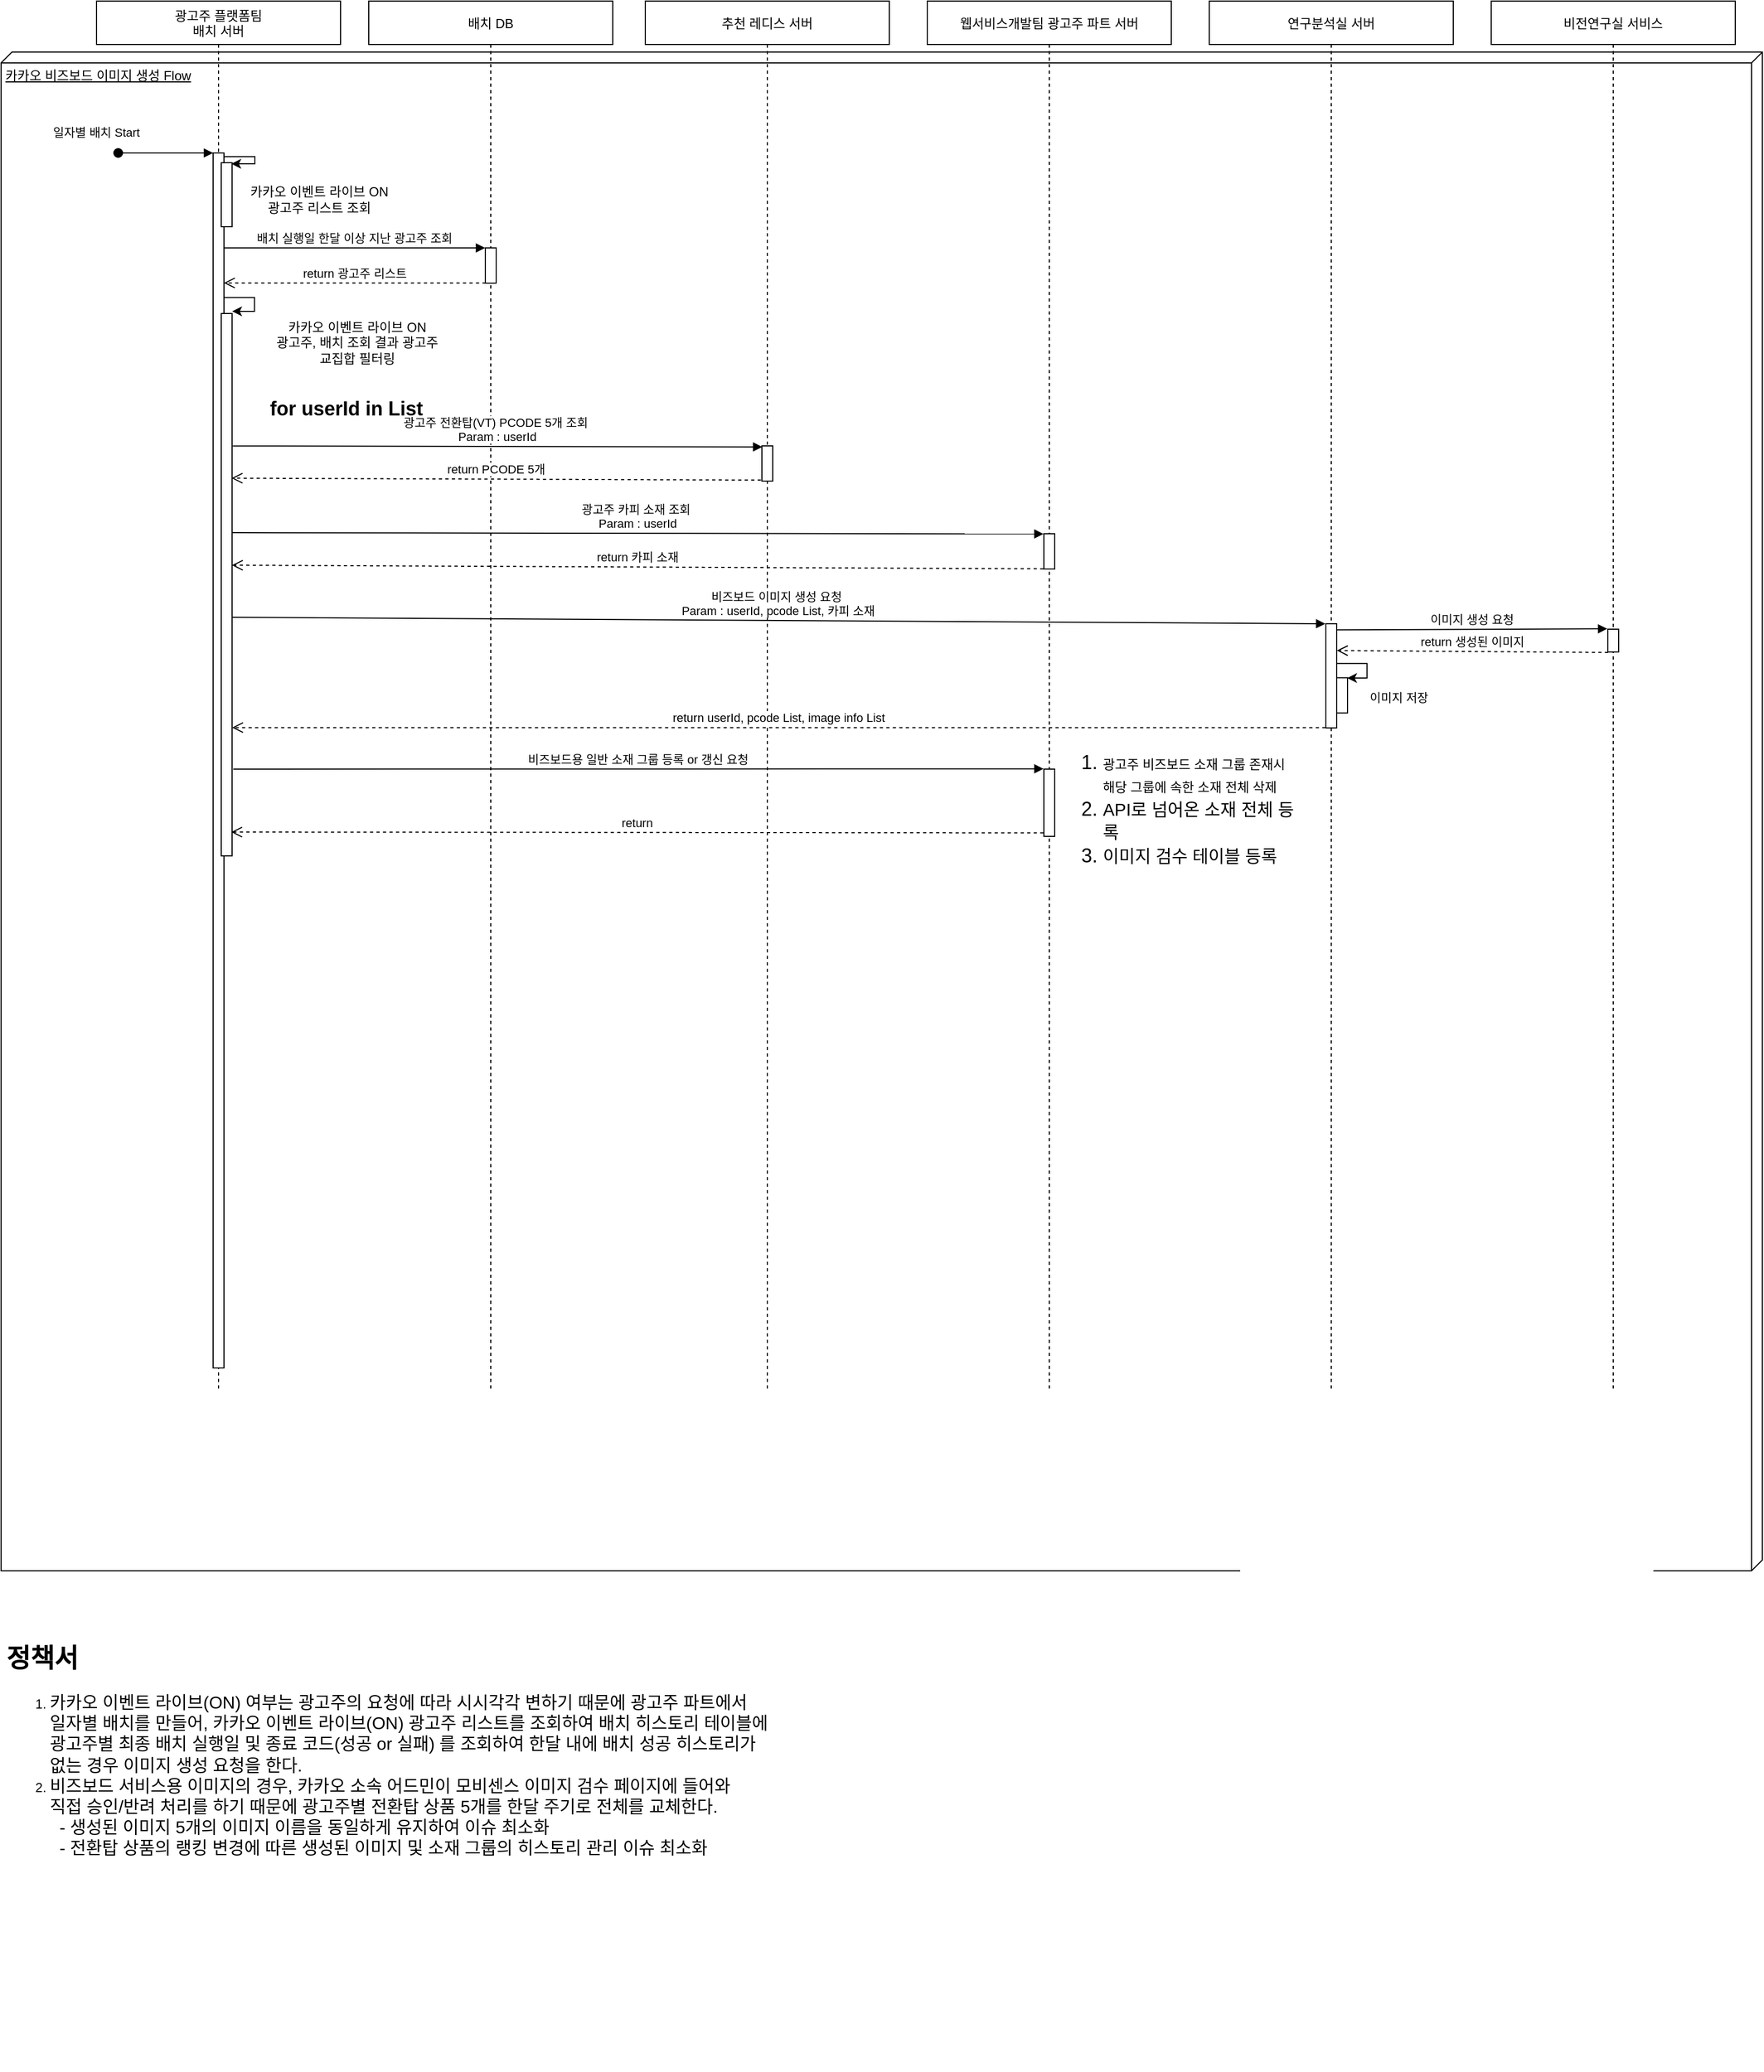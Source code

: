 <mxfile version="20.1.1" type="github">
  <diagram id="kgpKYQtTHZ0yAKxKKP6v" name="Page-1">
    <mxGraphModel dx="1511" dy="693" grid="1" gridSize="10" guides="1" tooltips="1" connect="1" arrows="1" fold="1" page="1" pageScale="1" pageWidth="850" pageHeight="1100" math="0" shadow="0">
      <root>
        <mxCell id="0" />
        <mxCell id="1" parent="0" />
        <mxCell id="wjSkXyHSexyZW-pBmQX7-2" value="카카오 비즈보드 이미지 생성 Flow" style="verticalAlign=top;align=left;spacingTop=8;spacingLeft=2;spacingRight=12;shape=cube;size=10;direction=south;fontStyle=4;html=1;" parent="1" vertex="1">
          <mxGeometry x="86" y="149" width="1624" height="1400" as="geometry" />
        </mxCell>
        <mxCell id="wjSkXyHSexyZW-pBmQX7-20" value="광고주 플랫폼팀&#xa;배치 서버" style="shape=umlLifeline;perimeter=lifelinePerimeter;container=1;collapsible=0;recursiveResize=0;rounded=0;shadow=0;strokeWidth=1;" parent="1" vertex="1">
          <mxGeometry x="174" y="102" width="225" height="1280" as="geometry" />
        </mxCell>
        <mxCell id="wjSkXyHSexyZW-pBmQX7-4" value="" style="points=[];perimeter=orthogonalPerimeter;rounded=0;shadow=0;strokeWidth=1;" parent="1" vertex="1">
          <mxGeometry x="281.5" y="242" width="10" height="1120" as="geometry" />
        </mxCell>
        <mxCell id="wjSkXyHSexyZW-pBmQX7-5" value="일자별 배치 Start" style="verticalAlign=bottom;startArrow=oval;endArrow=block;startSize=8;shadow=0;strokeWidth=1;" parent="1" target="wjSkXyHSexyZW-pBmQX7-4" edge="1">
          <mxGeometry x="-1" y="22" relative="1" as="geometry">
            <mxPoint x="194" y="242" as="sourcePoint" />
            <mxPoint x="-20" y="12" as="offset" />
          </mxGeometry>
        </mxCell>
        <mxCell id="wjSkXyHSexyZW-pBmQX7-6" value="" style="points=[];perimeter=orthogonalPerimeter;rounded=0;shadow=0;strokeWidth=1;" parent="1" vertex="1">
          <mxGeometry x="289" y="251" width="10" height="59" as="geometry" />
        </mxCell>
        <mxCell id="wjSkXyHSexyZW-pBmQX7-19" value="" style="edgeStyle=elbowEdgeStyle;elbow=horizontal;endArrow=classic;html=1;rounded=0;exitX=1.032;exitY=0.003;exitDx=0;exitDy=0;exitPerimeter=0;entryX=0.93;entryY=0.017;entryDx=0;entryDy=0;entryPerimeter=0;" parent="1" source="wjSkXyHSexyZW-pBmQX7-4" target="wjSkXyHSexyZW-pBmQX7-6" edge="1">
          <mxGeometry width="50" height="50" relative="1" as="geometry">
            <mxPoint x="291.23" y="252.36" as="sourcePoint" />
            <mxPoint x="301" y="272.802" as="targetPoint" />
            <Array as="points">
              <mxPoint x="320" y="250" />
              <mxPoint x="310" y="250" />
            </Array>
          </mxGeometry>
        </mxCell>
        <mxCell id="wjSkXyHSexyZW-pBmQX7-10" value="배치 DB" style="shape=umlLifeline;perimeter=lifelinePerimeter;container=1;collapsible=0;recursiveResize=0;rounded=0;shadow=0;strokeWidth=1;" parent="1" vertex="1">
          <mxGeometry x="425" y="102" width="225" height="1280" as="geometry" />
        </mxCell>
        <mxCell id="wjSkXyHSexyZW-pBmQX7-12" value="" style="points=[];perimeter=orthogonalPerimeter;rounded=0;shadow=0;strokeWidth=1;" parent="wjSkXyHSexyZW-pBmQX7-10" vertex="1">
          <mxGeometry x="107.5" y="227.5" width="10" height="32.5" as="geometry" />
        </mxCell>
        <mxCell id="wjSkXyHSexyZW-pBmQX7-26" value="카카오 이벤트 라이브 ON &lt;br&gt;광고주 리스트 조회" style="text;html=1;strokeColor=none;fillColor=none;align=center;verticalAlign=middle;whiteSpace=wrap;rounded=0;" parent="1" vertex="1">
          <mxGeometry x="299" y="270" width="161" height="30" as="geometry" />
        </mxCell>
        <mxCell id="wjSkXyHSexyZW-pBmQX7-13" value="배치 실행일 한달 이상 지난 광고주 조회" style="verticalAlign=bottom;endArrow=block;shadow=0;strokeWidth=1;entryX=-0.017;entryY=0.001;entryDx=0;entryDy=0;entryPerimeter=0;" parent="1" source="wjSkXyHSexyZW-pBmQX7-4" target="wjSkXyHSexyZW-pBmQX7-12" edge="1">
          <mxGeometry relative="1" as="geometry">
            <mxPoint x="712.5" y="372" as="sourcePoint" />
            <mxPoint x="530" y="370" as="targetPoint" />
          </mxGeometry>
        </mxCell>
        <mxCell id="wjSkXyHSexyZW-pBmQX7-27" value="return 광고주 리스트" style="verticalAlign=bottom;endArrow=open;dashed=1;endSize=8;shadow=0;strokeWidth=1;exitX=0.031;exitY=0.998;exitDx=0;exitDy=0;exitPerimeter=0;entryX=0.994;entryY=0.107;entryDx=0;entryDy=0;entryPerimeter=0;" parent="1" target="wjSkXyHSexyZW-pBmQX7-4" edge="1">
          <mxGeometry relative="1" as="geometry">
            <mxPoint x="292.0" y="360.72" as="targetPoint" />
            <mxPoint x="532.81" y="361.935" as="sourcePoint" />
          </mxGeometry>
        </mxCell>
        <mxCell id="wjSkXyHSexyZW-pBmQX7-28" value="" style="points=[];perimeter=orthogonalPerimeter;rounded=0;shadow=0;strokeWidth=1;" parent="1" vertex="1">
          <mxGeometry x="289" y="390" width="10" height="500" as="geometry" />
        </mxCell>
        <mxCell id="wjSkXyHSexyZW-pBmQX7-29" value="" style="edgeStyle=elbowEdgeStyle;elbow=horizontal;endArrow=classic;html=1;rounded=0;exitX=1.025;exitY=0.119;exitDx=0;exitDy=0;exitPerimeter=0;entryX=1.01;entryY=-0.004;entryDx=0;entryDy=0;entryPerimeter=0;" parent="1" source="wjSkXyHSexyZW-pBmQX7-4" target="wjSkXyHSexyZW-pBmQX7-28" edge="1">
          <mxGeometry width="50" height="50" relative="1" as="geometry">
            <mxPoint x="291.5" y="375.56" as="sourcePoint" />
            <mxPoint x="300.18" y="390" as="targetPoint" />
            <Array as="points">
              <mxPoint x="319.68" y="380.2" />
              <mxPoint x="309.68" y="380.2" />
            </Array>
          </mxGeometry>
        </mxCell>
        <mxCell id="wjSkXyHSexyZW-pBmQX7-30" value="카카오 이벤트 라이브 ON &lt;br&gt;광고주, 배치 조회 결과 광고주&lt;br&gt;교집합 필터링" style="text;html=1;strokeColor=none;fillColor=none;align=center;verticalAlign=middle;whiteSpace=wrap;rounded=0;" parent="1" vertex="1">
          <mxGeometry x="299" y="402" width="231" height="30" as="geometry" />
        </mxCell>
        <mxCell id="wjSkXyHSexyZW-pBmQX7-31" value="추천 레디스 서버" style="shape=umlLifeline;perimeter=lifelinePerimeter;container=1;collapsible=0;recursiveResize=0;rounded=0;shadow=0;strokeWidth=1;" parent="1" vertex="1">
          <mxGeometry x="680" y="102" width="225" height="1280" as="geometry" />
        </mxCell>
        <mxCell id="wjSkXyHSexyZW-pBmQX7-36" value="" style="points=[];perimeter=orthogonalPerimeter;rounded=0;shadow=0;strokeWidth=1;" parent="wjSkXyHSexyZW-pBmQX7-31" vertex="1">
          <mxGeometry x="107.5" y="410" width="10" height="32.5" as="geometry" />
        </mxCell>
        <mxCell id="wjSkXyHSexyZW-pBmQX7-37" value="광고주 전환탑(VT) PCODE 5개 조회 &#xa;Param : userId" style="verticalAlign=bottom;endArrow=block;shadow=0;strokeWidth=1;entryX=0.038;entryY=0.031;entryDx=0;entryDy=0;entryPerimeter=0;exitX=1.067;exitY=0.456;exitDx=0;exitDy=0;exitPerimeter=0;" parent="1" target="wjSkXyHSexyZW-pBmQX7-36" edge="1">
          <mxGeometry relative="1" as="geometry">
            <mxPoint x="299.67" y="512.08" as="sourcePoint" />
            <mxPoint x="786.89" y="521.675" as="targetPoint" />
          </mxGeometry>
        </mxCell>
        <mxCell id="wjSkXyHSexyZW-pBmQX7-38" value="return PCODE 5개" style="verticalAlign=bottom;endArrow=open;dashed=1;endSize=8;shadow=0;strokeWidth=1;exitX=-0.089;exitY=0.971;exitDx=0;exitDy=0;exitPerimeter=0;entryX=0.952;entryY=0.621;entryDx=0;entryDy=0;entryPerimeter=0;" parent="1" source="wjSkXyHSexyZW-pBmQX7-36" edge="1">
          <mxGeometry relative="1" as="geometry">
            <mxPoint x="298.52" y="541.78" as="targetPoint" />
            <mxPoint x="731.37" y="550.095" as="sourcePoint" />
          </mxGeometry>
        </mxCell>
        <mxCell id="wjSkXyHSexyZW-pBmQX7-39" value="웹서비스개발팀 광고주 파트 서버" style="shape=umlLifeline;perimeter=lifelinePerimeter;container=1;collapsible=0;recursiveResize=0;rounded=0;shadow=0;strokeWidth=1;" parent="1" vertex="1">
          <mxGeometry x="940" y="102" width="225" height="1280" as="geometry" />
        </mxCell>
        <mxCell id="wjSkXyHSexyZW-pBmQX7-40" value="" style="points=[];perimeter=orthogonalPerimeter;rounded=0;shadow=0;strokeWidth=1;" parent="wjSkXyHSexyZW-pBmQX7-39" vertex="1">
          <mxGeometry x="107.5" y="491" width="10" height="32.5" as="geometry" />
        </mxCell>
        <mxCell id="W_5MUlFWXfUlgrD-ECE_-10" value="" style="points=[];perimeter=orthogonalPerimeter;rounded=0;shadow=0;strokeWidth=1;" vertex="1" parent="wjSkXyHSexyZW-pBmQX7-39">
          <mxGeometry x="107.5" y="708" width="10" height="62" as="geometry" />
        </mxCell>
        <mxCell id="wjSkXyHSexyZW-pBmQX7-42" value="&lt;font style=&quot;font-size: 18px;&quot;&gt;&lt;b&gt;for userId in List&lt;/b&gt;&lt;/font&gt;" style="text;html=1;strokeColor=none;fillColor=none;align=center;verticalAlign=middle;whiteSpace=wrap;rounded=0;" parent="1" vertex="1">
          <mxGeometry x="299" y="463" width="211" height="30" as="geometry" />
        </mxCell>
        <mxCell id="wjSkXyHSexyZW-pBmQX7-43" value="광고주 카피 소재 조회 &#xa;Param : userId" style="verticalAlign=bottom;endArrow=block;shadow=0;strokeWidth=1;entryX=-0.031;entryY=0.006;entryDx=0;entryDy=0;entryPerimeter=0;exitX=0.959;exitY=0.404;exitDx=0;exitDy=0;exitPerimeter=0;" parent="1" source="wjSkXyHSexyZW-pBmQX7-28" target="wjSkXyHSexyZW-pBmQX7-40" edge="1">
          <mxGeometry relative="1" as="geometry">
            <mxPoint x="299" y="592" as="sourcePoint" />
            <mxPoint x="1047.89" y="597.033" as="targetPoint" />
          </mxGeometry>
        </mxCell>
        <mxCell id="wjSkXyHSexyZW-pBmQX7-44" value="return 카피 소재" style="verticalAlign=bottom;endArrow=open;dashed=1;endSize=8;shadow=0;strokeWidth=1;exitX=-0.046;exitY=0.995;exitDx=0;exitDy=0;exitPerimeter=0;entryX=0.978;entryY=0.464;entryDx=0;entryDy=0;entryPerimeter=0;" parent="1" source="wjSkXyHSexyZW-pBmQX7-40" target="wjSkXyHSexyZW-pBmQX7-28" edge="1">
          <mxGeometry relative="1" as="geometry">
            <mxPoint x="380.0" y="625.5" as="targetPoint" />
            <mxPoint x="868.09" y="627.277" as="sourcePoint" />
          </mxGeometry>
        </mxCell>
        <mxCell id="wjSkXyHSexyZW-pBmQX7-45" value="연구분석실 서버" style="shape=umlLifeline;perimeter=lifelinePerimeter;container=1;collapsible=0;recursiveResize=0;rounded=0;shadow=0;strokeWidth=1;" parent="1" vertex="1">
          <mxGeometry x="1200" y="102" width="225" height="1280" as="geometry" />
        </mxCell>
        <mxCell id="wjSkXyHSexyZW-pBmQX7-46" value="" style="points=[];perimeter=orthogonalPerimeter;rounded=0;shadow=0;strokeWidth=1;" parent="wjSkXyHSexyZW-pBmQX7-45" vertex="1">
          <mxGeometry x="107.5" y="574" width="10" height="96" as="geometry" />
        </mxCell>
        <mxCell id="W_5MUlFWXfUlgrD-ECE_-5" value="" style="points=[];perimeter=orthogonalPerimeter;rounded=0;shadow=0;strokeWidth=1;" vertex="1" parent="wjSkXyHSexyZW-pBmQX7-45">
          <mxGeometry x="117.5" y="623.75" width="10" height="32.5" as="geometry" />
        </mxCell>
        <mxCell id="W_5MUlFWXfUlgrD-ECE_-6" value="" style="edgeStyle=elbowEdgeStyle;elbow=horizontal;endArrow=classic;html=1;rounded=0;exitX=0.982;exitY=0.382;exitDx=0;exitDy=0;exitPerimeter=0;entryX=0.966;entryY=0.009;entryDx=0;entryDy=0;entryPerimeter=0;" edge="1" parent="wjSkXyHSexyZW-pBmQX7-45" source="wjSkXyHSexyZW-pBmQX7-46" target="W_5MUlFWXfUlgrD-ECE_-5">
          <mxGeometry width="50" height="50" relative="1" as="geometry">
            <mxPoint x="117.5" y="611.03" as="sourcePoint" />
            <mxPoint x="124.85" y="623.75" as="targetPoint" />
            <Array as="points">
              <mxPoint x="145.43" y="615.95" />
              <mxPoint x="135.43" y="615.95" />
            </Array>
          </mxGeometry>
        </mxCell>
        <mxCell id="wjSkXyHSexyZW-pBmQX7-50" value="비즈보드 이미지 생성 요청 &#xa;Param : userId, pcode List, 카피 소재" style="verticalAlign=bottom;endArrow=block;shadow=0;strokeWidth=1;entryX=-0.05;entryY=0;entryDx=0;entryDy=0;entryPerimeter=0;exitX=0.96;exitY=0.56;exitDx=0;exitDy=0;exitPerimeter=0;" parent="1" source="wjSkXyHSexyZW-pBmQX7-28" target="wjSkXyHSexyZW-pBmQX7-46" edge="1">
          <mxGeometry relative="1" as="geometry">
            <mxPoint x="308.9" y="670" as="sourcePoint" />
            <mxPoint x="1057.5" y="671.195" as="targetPoint" />
          </mxGeometry>
        </mxCell>
        <mxCell id="wjSkXyHSexyZW-pBmQX7-51" value="return userId, pcode List, image info List" style="verticalAlign=bottom;endArrow=open;dashed=1;endSize=8;shadow=0;strokeWidth=1;exitX=-0.033;exitY=0.997;exitDx=0;exitDy=0;exitPerimeter=0;" parent="1" source="wjSkXyHSexyZW-pBmQX7-46" target="wjSkXyHSexyZW-pBmQX7-28" edge="1">
          <mxGeometry relative="1" as="geometry">
            <mxPoint x="300" y="760" as="targetPoint" />
            <mxPoint x="1078.26" y="713.338" as="sourcePoint" />
          </mxGeometry>
        </mxCell>
        <mxCell id="W_5MUlFWXfUlgrD-ECE_-1" value="비전연구실 서비스" style="shape=umlLifeline;perimeter=lifelinePerimeter;container=1;collapsible=0;recursiveResize=0;rounded=0;shadow=0;strokeWidth=1;" vertex="1" parent="1">
          <mxGeometry x="1460" y="102" width="225" height="1280" as="geometry" />
        </mxCell>
        <mxCell id="W_5MUlFWXfUlgrD-ECE_-2" value="" style="points=[];perimeter=orthogonalPerimeter;rounded=0;shadow=0;strokeWidth=1;" vertex="1" parent="W_5MUlFWXfUlgrD-ECE_-1">
          <mxGeometry x="107.5" y="579" width="10" height="21" as="geometry" />
        </mxCell>
        <mxCell id="W_5MUlFWXfUlgrD-ECE_-3" value="이미지 생성 요청" style="verticalAlign=bottom;endArrow=block;shadow=0;strokeWidth=1;entryX=-0.05;entryY=-0.019;entryDx=0;entryDy=0;entryPerimeter=0;exitX=0.994;exitY=0.059;exitDx=0;exitDy=0;exitPerimeter=0;" edge="1" parent="1" source="wjSkXyHSexyZW-pBmQX7-46" target="W_5MUlFWXfUlgrD-ECE_-2">
          <mxGeometry relative="1" as="geometry">
            <mxPoint x="1320" y="680" as="sourcePoint" />
            <mxPoint x="1685" y="712.927" as="targetPoint" />
          </mxGeometry>
        </mxCell>
        <mxCell id="W_5MUlFWXfUlgrD-ECE_-4" value="return 생성된 이미지" style="verticalAlign=bottom;endArrow=open;dashed=1;endSize=8;shadow=0;strokeWidth=1;exitX=0.022;exitY=1.021;exitDx=0;exitDy=0;exitPerimeter=0;entryX=1.015;entryY=0.257;entryDx=0;entryDy=0;entryPerimeter=0;" edge="1" parent="1" source="W_5MUlFWXfUlgrD-ECE_-2" target="wjSkXyHSexyZW-pBmQX7-46">
          <mxGeometry relative="1" as="geometry">
            <mxPoint x="740.0" y="750" as="targetPoint" />
            <mxPoint x="1746.95" y="752.392" as="sourcePoint" />
          </mxGeometry>
        </mxCell>
        <mxCell id="W_5MUlFWXfUlgrD-ECE_-7" value="&lt;span style=&quot;font-size: 11px; background-color: rgb(255, 255, 255);&quot;&gt;이미지 저장&lt;/span&gt;" style="text;html=1;strokeColor=none;fillColor=none;align=center;verticalAlign=middle;whiteSpace=wrap;rounded=0;fontSize=18;" vertex="1" parent="1">
          <mxGeometry x="1325" y="727" width="100" height="30" as="geometry" />
        </mxCell>
        <mxCell id="W_5MUlFWXfUlgrD-ECE_-11" value="비즈보드용 일반 소재 그룹 등록 or 갱신 요청" style="verticalAlign=bottom;endArrow=block;shadow=0;strokeWidth=1;entryX=-0.03;entryY=-0.005;entryDx=0;entryDy=0;entryPerimeter=0;exitX=1.1;exitY=0.84;exitDx=0;exitDy=0;exitPerimeter=0;" edge="1" parent="1" source="wjSkXyHSexyZW-pBmQX7-28" target="W_5MUlFWXfUlgrD-ECE_-10">
          <mxGeometry relative="1" as="geometry">
            <mxPoint x="308.59" y="602.0" as="sourcePoint" />
            <mxPoint x="1057.19" y="603.195" as="targetPoint" />
          </mxGeometry>
        </mxCell>
        <mxCell id="W_5MUlFWXfUlgrD-ECE_-12" value="return" style="verticalAlign=bottom;endArrow=open;dashed=1;endSize=8;shadow=0;strokeWidth=1;exitX=-0.04;exitY=0.948;exitDx=0;exitDy=0;exitPerimeter=0;entryX=0.912;entryY=0.956;entryDx=0;entryDy=0;entryPerimeter=0;" edge="1" parent="1" source="W_5MUlFWXfUlgrD-ECE_-10" target="wjSkXyHSexyZW-pBmQX7-28">
          <mxGeometry relative="1" as="geometry">
            <mxPoint x="300" y="860" as="targetPoint" />
            <mxPoint x="1057.04" y="635.337" as="sourcePoint" />
          </mxGeometry>
        </mxCell>
        <mxCell id="W_5MUlFWXfUlgrD-ECE_-13" value="&lt;div style=&quot;text-align: left;&quot;&gt;&lt;ol&gt;&lt;li&gt;&lt;span style=&quot;background-color: rgb(255, 255, 255);&quot;&gt;&lt;font style=&quot;font-size: 12px;&quot;&gt;광고주 비즈보드 소재 그룹 존재시 해당 그룹에 속한 소재 전체 삭제&amp;nbsp;&lt;/font&gt;&lt;/span&gt;&lt;/li&gt;&lt;li&gt;&lt;font size=&quot;3&quot;&gt;API로 넘어온 소재 전체 등록&lt;/font&gt;&lt;/li&gt;&lt;li&gt;&lt;font size=&quot;3&quot;&gt;이미지 검수 테이블 등록&lt;/font&gt;&lt;/li&gt;&lt;/ol&gt;&lt;/div&gt;" style="text;html=1;strokeColor=none;fillColor=none;align=center;verticalAlign=middle;whiteSpace=wrap;rounded=0;fontSize=18;" vertex="1" parent="1">
          <mxGeometry x="1061" y="832" width="220" height="30" as="geometry" />
        </mxCell>
        <mxCell id="W_5MUlFWXfUlgrD-ECE_-14" value="&lt;h1&gt;&lt;font style=&quot;font-size: 24px;&quot;&gt;정책서&amp;nbsp;&lt;/font&gt;&lt;/h1&gt;&lt;p&gt;&lt;/p&gt;&lt;ol&gt;&lt;li&gt;&lt;font size=&quot;3&quot; style=&quot;&quot;&gt;카카오 이벤트 라이브(ON) 여부는 광고주의 요청에 따라 시시각각 변하기 때문에 광고주 파트에서&amp;nbsp;&lt;br&gt;일자별 배치를 만들어, 카카오 이벤트 라이브(ON) 광고주 리스트를 조회하여 배치 히스토리 테이블에&lt;br&gt;광고주별 최종 배치 실행일 및 종료 코드(성공 or 실패) 를 조회하여 한달 내에 배치 성공 히스토리가&lt;br&gt;없는 경우 이미지 생성 요청을 한다.&lt;/font&gt;&lt;/li&gt;&lt;li&gt;&lt;font size=&quot;3&quot;&gt;비즈보드 서비스용 이미지의 경우, 카카오 소속 어드민이 모비센스 이미지 검수 페이지에 들어와&amp;nbsp;&lt;br&gt;직접 승인/반려 처리를 하기 때문에 광고주별 전환탑 상품 5개를 한달 주기로 전체를 교체한다.&amp;nbsp;&lt;br&gt;&amp;nbsp; - 생성된 이미지 5개의 이미지 이름을 동일하게 유지하여 이슈 최소화&amp;nbsp;&lt;br&gt;&amp;nbsp; - 전환탑 상품의 랭킹 변경에 따른 생성된 이미지 및 소재 그룹의 히스토리 관리 이슈 최소화&lt;/font&gt;&lt;/li&gt;&lt;/ol&gt;&lt;p&gt;&lt;/p&gt;" style="text;html=1;strokeColor=none;fillColor=none;spacing=5;spacingTop=-20;whiteSpace=wrap;overflow=hidden;rounded=0;fontSize=12;" vertex="1" parent="1">
          <mxGeometry x="86" y="1610" width="1604" height="400" as="geometry" />
        </mxCell>
      </root>
    </mxGraphModel>
  </diagram>
</mxfile>
